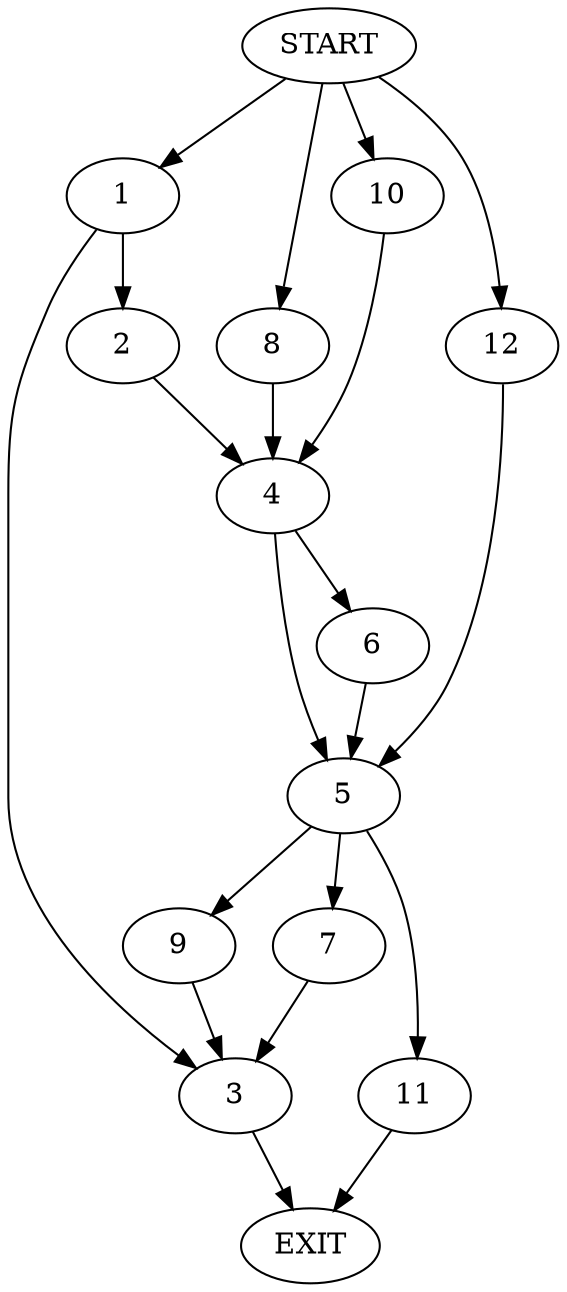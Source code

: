 digraph {
0 [label="START"]
13 [label="EXIT"]
0 -> 1
1 -> 2
1 -> 3
3 -> 13
2 -> 4
4 -> 5
4 -> 6
7 -> 3
0 -> 8
8 -> 4
9 -> 3
0 -> 10
10 -> 4
11 -> 13
5 -> 7
5 -> 11
5 -> 9
6 -> 5
0 -> 12
12 -> 5
}
